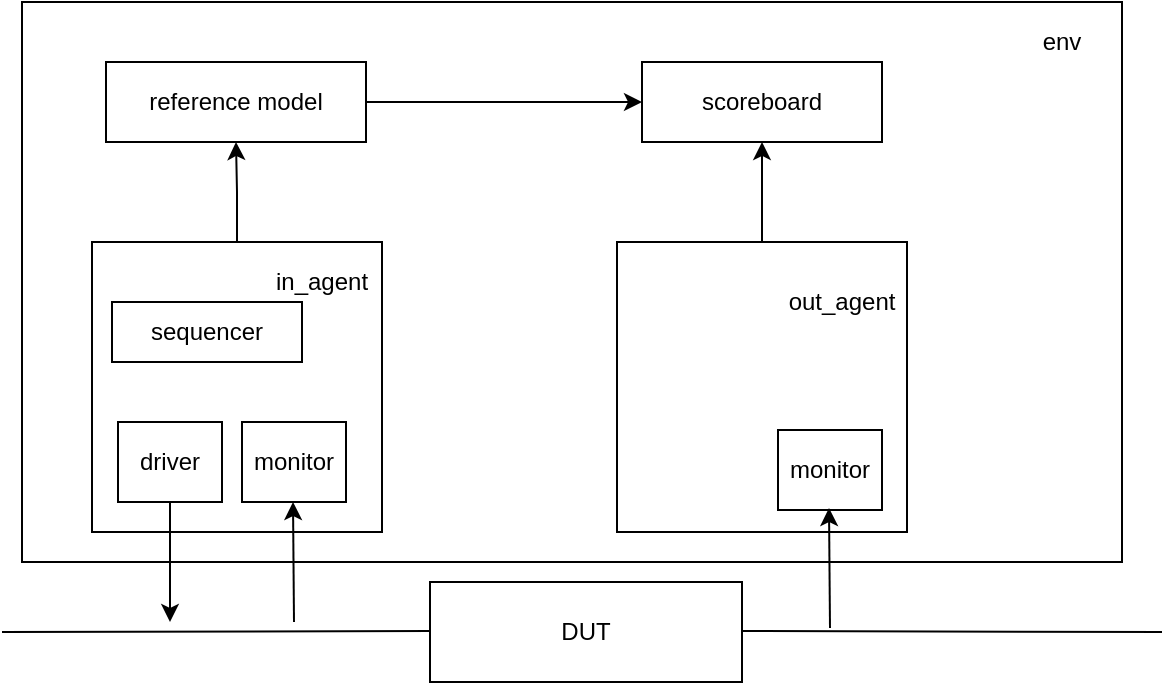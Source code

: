 <mxfile version="14.1.1" type="github">
  <diagram id="VvrQXZiGgJxXtHWpphrn" name="第 1 页">
    <mxGraphModel dx="1038" dy="580" grid="1" gridSize="10" guides="1" tooltips="1" connect="1" arrows="1" fold="1" page="1" pageScale="1" pageWidth="827" pageHeight="1169" math="0" shadow="0">
      <root>
        <mxCell id="0" />
        <mxCell id="1" parent="0" />
        <mxCell id="lT9_1T-F9tKFjYY36Jcc-4" value="" style="rounded=0;whiteSpace=wrap;html=1;" vertex="1" parent="1">
          <mxGeometry x="90" y="40" width="550" height="280" as="geometry" />
        </mxCell>
        <mxCell id="lT9_1T-F9tKFjYY36Jcc-1" value="DUT" style="rounded=0;whiteSpace=wrap;html=1;" vertex="1" parent="1">
          <mxGeometry x="294" y="330" width="156" height="50" as="geometry" />
        </mxCell>
        <mxCell id="lT9_1T-F9tKFjYY36Jcc-2" value="" style="endArrow=none;html=1;" edge="1" parent="1">
          <mxGeometry width="50" height="50" relative="1" as="geometry">
            <mxPoint x="80" y="355" as="sourcePoint" />
            <mxPoint x="294" y="354.5" as="targetPoint" />
          </mxGeometry>
        </mxCell>
        <mxCell id="lT9_1T-F9tKFjYY36Jcc-3" value="" style="endArrow=none;html=1;" edge="1" parent="1">
          <mxGeometry width="50" height="50" relative="1" as="geometry">
            <mxPoint x="450" y="354.5" as="sourcePoint" />
            <mxPoint x="660" y="355" as="targetPoint" />
          </mxGeometry>
        </mxCell>
        <mxCell id="lT9_1T-F9tKFjYY36Jcc-5" value="env" style="text;html=1;strokeColor=none;fillColor=none;align=center;verticalAlign=middle;whiteSpace=wrap;rounded=0;" vertex="1" parent="1">
          <mxGeometry x="590" y="50" width="40" height="20" as="geometry" />
        </mxCell>
        <mxCell id="lT9_1T-F9tKFjYY36Jcc-26" style="edgeStyle=orthogonalEdgeStyle;rounded=0;orthogonalLoop=1;jettySize=auto;html=1;entryX=0;entryY=0.5;entryDx=0;entryDy=0;" edge="1" parent="1" source="lT9_1T-F9tKFjYY36Jcc-6" target="lT9_1T-F9tKFjYY36Jcc-14">
          <mxGeometry relative="1" as="geometry" />
        </mxCell>
        <mxCell id="lT9_1T-F9tKFjYY36Jcc-6" value="reference model" style="rounded=0;whiteSpace=wrap;html=1;" vertex="1" parent="1">
          <mxGeometry x="132" y="70" width="130" height="40" as="geometry" />
        </mxCell>
        <mxCell id="lT9_1T-F9tKFjYY36Jcc-14" value="scoreboard" style="rounded=0;whiteSpace=wrap;html=1;" vertex="1" parent="1">
          <mxGeometry x="400" y="70" width="120" height="40" as="geometry" />
        </mxCell>
        <mxCell id="lT9_1T-F9tKFjYY36Jcc-27" style="edgeStyle=orthogonalEdgeStyle;rounded=0;orthogonalLoop=1;jettySize=auto;html=1;entryX=0.5;entryY=1;entryDx=0;entryDy=0;" edge="1" parent="1" source="lT9_1T-F9tKFjYY36Jcc-15" target="lT9_1T-F9tKFjYY36Jcc-6">
          <mxGeometry relative="1" as="geometry" />
        </mxCell>
        <mxCell id="lT9_1T-F9tKFjYY36Jcc-15" value="" style="whiteSpace=wrap;html=1;aspect=fixed;" vertex="1" parent="1">
          <mxGeometry x="125" y="160" width="145" height="145" as="geometry" />
        </mxCell>
        <mxCell id="lT9_1T-F9tKFjYY36Jcc-25" style="edgeStyle=orthogonalEdgeStyle;rounded=0;orthogonalLoop=1;jettySize=auto;html=1;entryX=0.5;entryY=1;entryDx=0;entryDy=0;" edge="1" parent="1" source="lT9_1T-F9tKFjYY36Jcc-16" target="lT9_1T-F9tKFjYY36Jcc-14">
          <mxGeometry relative="1" as="geometry" />
        </mxCell>
        <mxCell id="lT9_1T-F9tKFjYY36Jcc-16" value="" style="whiteSpace=wrap;html=1;aspect=fixed;" vertex="1" parent="1">
          <mxGeometry x="387.5" y="160" width="145" height="145" as="geometry" />
        </mxCell>
        <mxCell id="lT9_1T-F9tKFjYY36Jcc-17" value="in_agent" style="text;html=1;strokeColor=none;fillColor=none;align=center;verticalAlign=middle;whiteSpace=wrap;rounded=0;" vertex="1" parent="1">
          <mxGeometry x="220" y="170" width="40" height="20" as="geometry" />
        </mxCell>
        <mxCell id="lT9_1T-F9tKFjYY36Jcc-19" value="sequencer" style="rounded=0;whiteSpace=wrap;html=1;" vertex="1" parent="1">
          <mxGeometry x="135" y="190" width="95" height="30" as="geometry" />
        </mxCell>
        <mxCell id="lT9_1T-F9tKFjYY36Jcc-28" style="edgeStyle=orthogonalEdgeStyle;rounded=0;orthogonalLoop=1;jettySize=auto;html=1;" edge="1" parent="1" source="lT9_1T-F9tKFjYY36Jcc-20">
          <mxGeometry relative="1" as="geometry">
            <mxPoint x="164" y="350" as="targetPoint" />
          </mxGeometry>
        </mxCell>
        <mxCell id="lT9_1T-F9tKFjYY36Jcc-20" value="driver" style="rounded=0;whiteSpace=wrap;html=1;" vertex="1" parent="1">
          <mxGeometry x="138" y="250" width="52" height="40" as="geometry" />
        </mxCell>
        <mxCell id="lT9_1T-F9tKFjYY36Jcc-21" value="monitor" style="rounded=0;whiteSpace=wrap;html=1;" vertex="1" parent="1">
          <mxGeometry x="200" y="250" width="52" height="40" as="geometry" />
        </mxCell>
        <mxCell id="lT9_1T-F9tKFjYY36Jcc-23" value="monitor" style="rounded=0;whiteSpace=wrap;html=1;" vertex="1" parent="1">
          <mxGeometry x="468" y="254" width="52" height="40" as="geometry" />
        </mxCell>
        <mxCell id="lT9_1T-F9tKFjYY36Jcc-24" value="out_agent" style="text;html=1;strokeColor=none;fillColor=none;align=center;verticalAlign=middle;whiteSpace=wrap;rounded=0;" vertex="1" parent="1">
          <mxGeometry x="480" y="180" width="40" height="20" as="geometry" />
        </mxCell>
        <mxCell id="lT9_1T-F9tKFjYY36Jcc-29" value="" style="endArrow=classic;html=1;" edge="1" parent="1">
          <mxGeometry width="50" height="50" relative="1" as="geometry">
            <mxPoint x="226" y="350" as="sourcePoint" />
            <mxPoint x="225.5" y="290" as="targetPoint" />
          </mxGeometry>
        </mxCell>
        <mxCell id="lT9_1T-F9tKFjYY36Jcc-30" value="" style="endArrow=classic;html=1;" edge="1" parent="1">
          <mxGeometry width="50" height="50" relative="1" as="geometry">
            <mxPoint x="494" y="353" as="sourcePoint" />
            <mxPoint x="493.5" y="293" as="targetPoint" />
          </mxGeometry>
        </mxCell>
      </root>
    </mxGraphModel>
  </diagram>
</mxfile>
